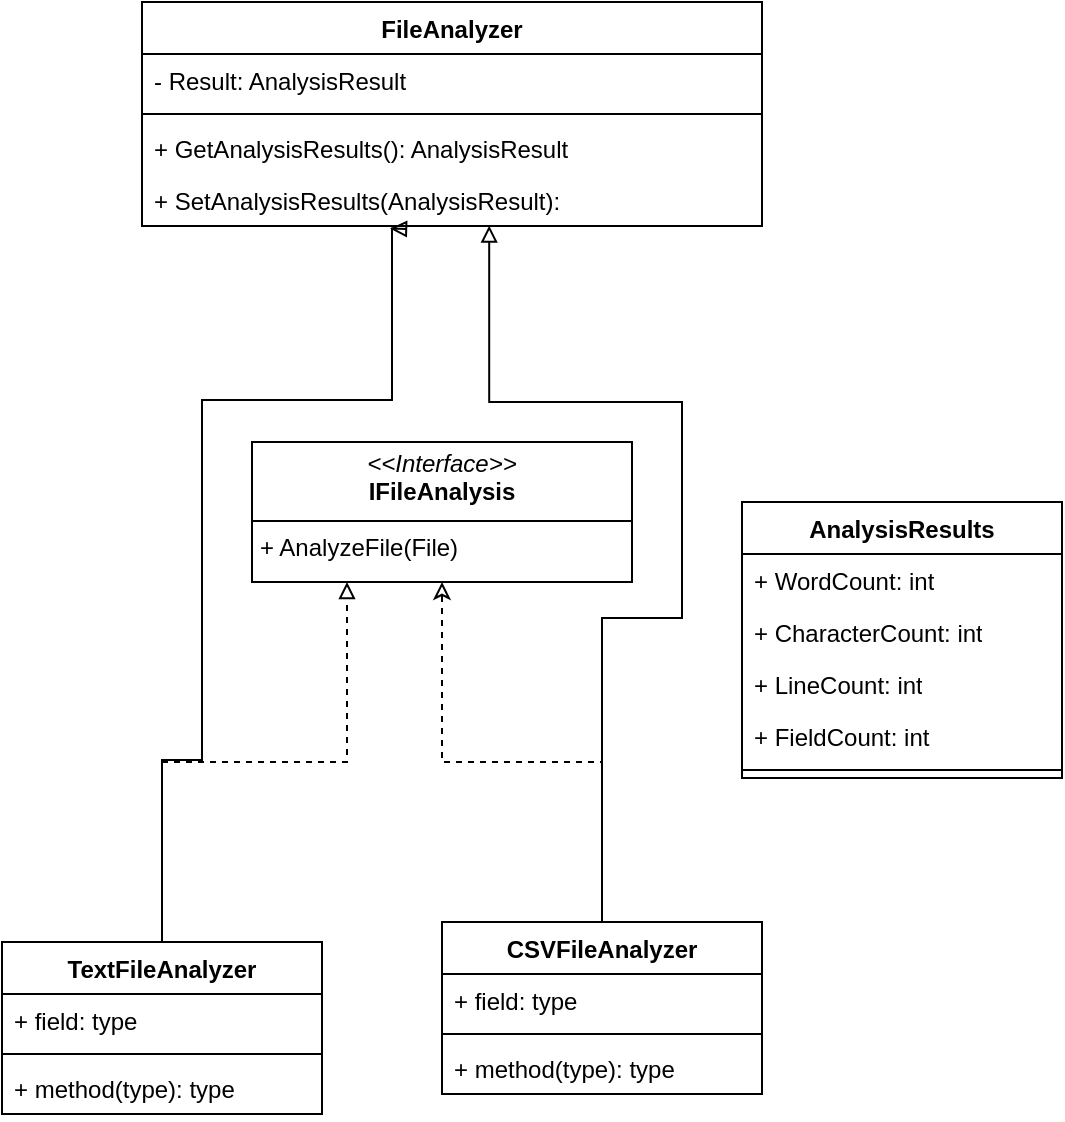 <mxfile version="26.0.10">
  <diagram name="Page-1" id="VCEELVju_ZPwSIZg9cKF">
    <mxGraphModel dx="1225" dy="707" grid="1" gridSize="10" guides="1" tooltips="1" connect="1" arrows="1" fold="1" page="1" pageScale="1" pageWidth="850" pageHeight="1100" math="0" shadow="0">
      <root>
        <mxCell id="0" />
        <mxCell id="1" parent="0" />
        <mxCell id="h5gh-khMBc95LD7FyfHj-1" value="FileAnalyzer" style="swimlane;fontStyle=1;align=center;verticalAlign=top;childLayout=stackLayout;horizontal=1;startSize=26;horizontalStack=0;resizeParent=1;resizeParentMax=0;resizeLast=0;collapsible=1;marginBottom=0;whiteSpace=wrap;html=1;" vertex="1" parent="1">
          <mxGeometry x="40" y="60" width="310" height="112" as="geometry" />
        </mxCell>
        <mxCell id="h5gh-khMBc95LD7FyfHj-2" value="- Result: AnalysisResult" style="text;strokeColor=none;fillColor=none;align=left;verticalAlign=top;spacingLeft=4;spacingRight=4;overflow=hidden;rotatable=0;points=[[0,0.5],[1,0.5]];portConstraint=eastwest;whiteSpace=wrap;html=1;" vertex="1" parent="h5gh-khMBc95LD7FyfHj-1">
          <mxGeometry y="26" width="310" height="26" as="geometry" />
        </mxCell>
        <mxCell id="h5gh-khMBc95LD7FyfHj-3" value="" style="line;strokeWidth=1;fillColor=none;align=left;verticalAlign=middle;spacingTop=-1;spacingLeft=3;spacingRight=3;rotatable=0;labelPosition=right;points=[];portConstraint=eastwest;strokeColor=inherit;" vertex="1" parent="h5gh-khMBc95LD7FyfHj-1">
          <mxGeometry y="52" width="310" height="8" as="geometry" />
        </mxCell>
        <mxCell id="h5gh-khMBc95LD7FyfHj-4" value="+ GetAnalysisResults(): AnalysisResult" style="text;strokeColor=none;fillColor=none;align=left;verticalAlign=top;spacingLeft=4;spacingRight=4;overflow=hidden;rotatable=0;points=[[0,0.5],[1,0.5]];portConstraint=eastwest;whiteSpace=wrap;html=1;" vertex="1" parent="h5gh-khMBc95LD7FyfHj-1">
          <mxGeometry y="60" width="310" height="26" as="geometry" />
        </mxCell>
        <mxCell id="h5gh-khMBc95LD7FyfHj-32" value="+ SetAnalysisResults(AnalysisResult):&amp;nbsp;" style="text;strokeColor=none;fillColor=none;align=left;verticalAlign=top;spacingLeft=4;spacingRight=4;overflow=hidden;rotatable=0;points=[[0,0.5],[1,0.5]];portConstraint=eastwest;whiteSpace=wrap;html=1;" vertex="1" parent="h5gh-khMBc95LD7FyfHj-1">
          <mxGeometry y="86" width="310" height="26" as="geometry" />
        </mxCell>
        <mxCell id="h5gh-khMBc95LD7FyfHj-5" value="AnalysisResults" style="swimlane;fontStyle=1;align=center;verticalAlign=top;childLayout=stackLayout;horizontal=1;startSize=26;horizontalStack=0;resizeParent=1;resizeParentMax=0;resizeLast=0;collapsible=1;marginBottom=0;whiteSpace=wrap;html=1;" vertex="1" parent="1">
          <mxGeometry x="340" y="310" width="160" height="138" as="geometry" />
        </mxCell>
        <mxCell id="h5gh-khMBc95LD7FyfHj-6" value="+ WordCount: int" style="text;strokeColor=none;fillColor=none;align=left;verticalAlign=top;spacingLeft=4;spacingRight=4;overflow=hidden;rotatable=0;points=[[0,0.5],[1,0.5]];portConstraint=eastwest;whiteSpace=wrap;html=1;" vertex="1" parent="h5gh-khMBc95LD7FyfHj-5">
          <mxGeometry y="26" width="160" height="26" as="geometry" />
        </mxCell>
        <mxCell id="h5gh-khMBc95LD7FyfHj-10" value="+ CharacterCount: int" style="text;strokeColor=none;fillColor=none;align=left;verticalAlign=top;spacingLeft=4;spacingRight=4;overflow=hidden;rotatable=0;points=[[0,0.5],[1,0.5]];portConstraint=eastwest;whiteSpace=wrap;html=1;" vertex="1" parent="h5gh-khMBc95LD7FyfHj-5">
          <mxGeometry y="52" width="160" height="26" as="geometry" />
        </mxCell>
        <mxCell id="h5gh-khMBc95LD7FyfHj-11" value="+ LineCount: int" style="text;strokeColor=none;fillColor=none;align=left;verticalAlign=top;spacingLeft=4;spacingRight=4;overflow=hidden;rotatable=0;points=[[0,0.5],[1,0.5]];portConstraint=eastwest;whiteSpace=wrap;html=1;" vertex="1" parent="h5gh-khMBc95LD7FyfHj-5">
          <mxGeometry y="78" width="160" height="26" as="geometry" />
        </mxCell>
        <mxCell id="h5gh-khMBc95LD7FyfHj-12" value="+ FieldCount: int" style="text;strokeColor=none;fillColor=none;align=left;verticalAlign=top;spacingLeft=4;spacingRight=4;overflow=hidden;rotatable=0;points=[[0,0.5],[1,0.5]];portConstraint=eastwest;whiteSpace=wrap;html=1;" vertex="1" parent="h5gh-khMBc95LD7FyfHj-5">
          <mxGeometry y="104" width="160" height="26" as="geometry" />
        </mxCell>
        <mxCell id="h5gh-khMBc95LD7FyfHj-7" value="" style="line;strokeWidth=1;fillColor=none;align=left;verticalAlign=middle;spacingTop=-1;spacingLeft=3;spacingRight=3;rotatable=0;labelPosition=right;points=[];portConstraint=eastwest;strokeColor=inherit;" vertex="1" parent="h5gh-khMBc95LD7FyfHj-5">
          <mxGeometry y="130" width="160" height="8" as="geometry" />
        </mxCell>
        <mxCell id="h5gh-khMBc95LD7FyfHj-23" style="edgeStyle=orthogonalEdgeStyle;rounded=0;orthogonalLoop=1;jettySize=auto;html=1;entryX=0.25;entryY=1;entryDx=0;entryDy=0;endArrow=block;endFill=0;dashed=1;" edge="1" parent="1" source="h5gh-khMBc95LD7FyfHj-13" target="h5gh-khMBc95LD7FyfHj-21">
          <mxGeometry relative="1" as="geometry">
            <Array as="points">
              <mxPoint x="50" y="440" />
              <mxPoint x="143" y="440" />
            </Array>
          </mxGeometry>
        </mxCell>
        <mxCell id="h5gh-khMBc95LD7FyfHj-13" value="TextFileAnalyzer" style="swimlane;fontStyle=1;align=center;verticalAlign=top;childLayout=stackLayout;horizontal=1;startSize=26;horizontalStack=0;resizeParent=1;resizeParentMax=0;resizeLast=0;collapsible=1;marginBottom=0;whiteSpace=wrap;html=1;" vertex="1" parent="1">
          <mxGeometry x="-30" y="530" width="160" height="86" as="geometry" />
        </mxCell>
        <mxCell id="h5gh-khMBc95LD7FyfHj-14" value="+ field: type" style="text;strokeColor=none;fillColor=none;align=left;verticalAlign=top;spacingLeft=4;spacingRight=4;overflow=hidden;rotatable=0;points=[[0,0.5],[1,0.5]];portConstraint=eastwest;whiteSpace=wrap;html=1;" vertex="1" parent="h5gh-khMBc95LD7FyfHj-13">
          <mxGeometry y="26" width="160" height="26" as="geometry" />
        </mxCell>
        <mxCell id="h5gh-khMBc95LD7FyfHj-15" value="" style="line;strokeWidth=1;fillColor=none;align=left;verticalAlign=middle;spacingTop=-1;spacingLeft=3;spacingRight=3;rotatable=0;labelPosition=right;points=[];portConstraint=eastwest;strokeColor=inherit;" vertex="1" parent="h5gh-khMBc95LD7FyfHj-13">
          <mxGeometry y="52" width="160" height="8" as="geometry" />
        </mxCell>
        <mxCell id="h5gh-khMBc95LD7FyfHj-16" value="+ method(type): type" style="text;strokeColor=none;fillColor=none;align=left;verticalAlign=top;spacingLeft=4;spacingRight=4;overflow=hidden;rotatable=0;points=[[0,0.5],[1,0.5]];portConstraint=eastwest;whiteSpace=wrap;html=1;" vertex="1" parent="h5gh-khMBc95LD7FyfHj-13">
          <mxGeometry y="60" width="160" height="26" as="geometry" />
        </mxCell>
        <mxCell id="h5gh-khMBc95LD7FyfHj-22" style="edgeStyle=orthogonalEdgeStyle;rounded=0;orthogonalLoop=1;jettySize=auto;html=1;entryX=0.5;entryY=1;entryDx=0;entryDy=0;endArrow=classic;endFill=0;dashed=1;" edge="1" parent="1" source="h5gh-khMBc95LD7FyfHj-17" target="h5gh-khMBc95LD7FyfHj-21">
          <mxGeometry relative="1" as="geometry">
            <Array as="points">
              <mxPoint x="270" y="440" />
              <mxPoint x="190" y="440" />
            </Array>
          </mxGeometry>
        </mxCell>
        <mxCell id="h5gh-khMBc95LD7FyfHj-17" value="CSVFileAnalyzer" style="swimlane;fontStyle=1;align=center;verticalAlign=top;childLayout=stackLayout;horizontal=1;startSize=26;horizontalStack=0;resizeParent=1;resizeParentMax=0;resizeLast=0;collapsible=1;marginBottom=0;whiteSpace=wrap;html=1;" vertex="1" parent="1">
          <mxGeometry x="190" y="520" width="160" height="86" as="geometry" />
        </mxCell>
        <mxCell id="h5gh-khMBc95LD7FyfHj-18" value="+ field: type" style="text;strokeColor=none;fillColor=none;align=left;verticalAlign=top;spacingLeft=4;spacingRight=4;overflow=hidden;rotatable=0;points=[[0,0.5],[1,0.5]];portConstraint=eastwest;whiteSpace=wrap;html=1;" vertex="1" parent="h5gh-khMBc95LD7FyfHj-17">
          <mxGeometry y="26" width="160" height="26" as="geometry" />
        </mxCell>
        <mxCell id="h5gh-khMBc95LD7FyfHj-19" value="" style="line;strokeWidth=1;fillColor=none;align=left;verticalAlign=middle;spacingTop=-1;spacingLeft=3;spacingRight=3;rotatable=0;labelPosition=right;points=[];portConstraint=eastwest;strokeColor=inherit;" vertex="1" parent="h5gh-khMBc95LD7FyfHj-17">
          <mxGeometry y="52" width="160" height="8" as="geometry" />
        </mxCell>
        <mxCell id="h5gh-khMBc95LD7FyfHj-20" value="+ method(type): type" style="text;strokeColor=none;fillColor=none;align=left;verticalAlign=top;spacingLeft=4;spacingRight=4;overflow=hidden;rotatable=0;points=[[0,0.5],[1,0.5]];portConstraint=eastwest;whiteSpace=wrap;html=1;" vertex="1" parent="h5gh-khMBc95LD7FyfHj-17">
          <mxGeometry y="60" width="160" height="26" as="geometry" />
        </mxCell>
        <mxCell id="h5gh-khMBc95LD7FyfHj-21" value="&lt;p style=&quot;margin:0px;margin-top:4px;text-align:center;&quot;&gt;&lt;i&gt;&amp;lt;&amp;lt;Interface&amp;gt;&amp;gt;&lt;/i&gt;&lt;br&gt;&lt;b&gt;IFileAnalysis&lt;/b&gt;&lt;/p&gt;&lt;hr size=&quot;1&quot; style=&quot;border-style:solid;&quot;&gt;&lt;p style=&quot;margin:0px;margin-left:4px;&quot;&gt;&lt;/p&gt;&lt;p style=&quot;margin:0px;margin-left:4px;&quot;&gt;+ AnalyzeFile(File)&lt;span style=&quot;white-space: pre;&quot;&gt;&#x9;&lt;/span&gt;&lt;/p&gt;&lt;p style=&quot;margin:0px;margin-left:4px;&quot;&gt;&lt;br&gt;&lt;/p&gt;" style="verticalAlign=top;align=left;overflow=fill;html=1;whiteSpace=wrap;" vertex="1" parent="1">
          <mxGeometry x="95" y="280" width="190" height="70" as="geometry" />
        </mxCell>
        <mxCell id="h5gh-khMBc95LD7FyfHj-24" style="edgeStyle=orthogonalEdgeStyle;rounded=0;orthogonalLoop=1;jettySize=auto;html=1;endArrow=block;endFill=0;entryX=0.4;entryY=1.049;entryDx=0;entryDy=0;entryPerimeter=0;" edge="1" parent="1" target="h5gh-khMBc95LD7FyfHj-32">
          <mxGeometry relative="1" as="geometry">
            <mxPoint x="10" y="529.98" as="sourcePoint" />
            <mxPoint x="180" y="210" as="targetPoint" />
            <Array as="points">
              <mxPoint x="50" y="530" />
              <mxPoint x="50" y="439" />
              <mxPoint x="70" y="439" />
              <mxPoint x="70" y="259" />
              <mxPoint x="165" y="259" />
              <mxPoint x="165" y="173" />
            </Array>
          </mxGeometry>
        </mxCell>
        <mxCell id="h5gh-khMBc95LD7FyfHj-25" style="edgeStyle=orthogonalEdgeStyle;rounded=0;orthogonalLoop=1;jettySize=auto;html=1;endArrow=block;endFill=0;entryX=0.56;entryY=0.993;entryDx=0;entryDy=0;entryPerimeter=0;" edge="1" parent="1" source="h5gh-khMBc95LD7FyfHj-17" target="h5gh-khMBc95LD7FyfHj-32">
          <mxGeometry relative="1" as="geometry">
            <mxPoint x="230" y="210" as="targetPoint" />
            <Array as="points">
              <mxPoint x="270" y="368" />
              <mxPoint x="310" y="368" />
              <mxPoint x="310" y="260" />
              <mxPoint x="214" y="260" />
            </Array>
          </mxGeometry>
        </mxCell>
      </root>
    </mxGraphModel>
  </diagram>
</mxfile>
